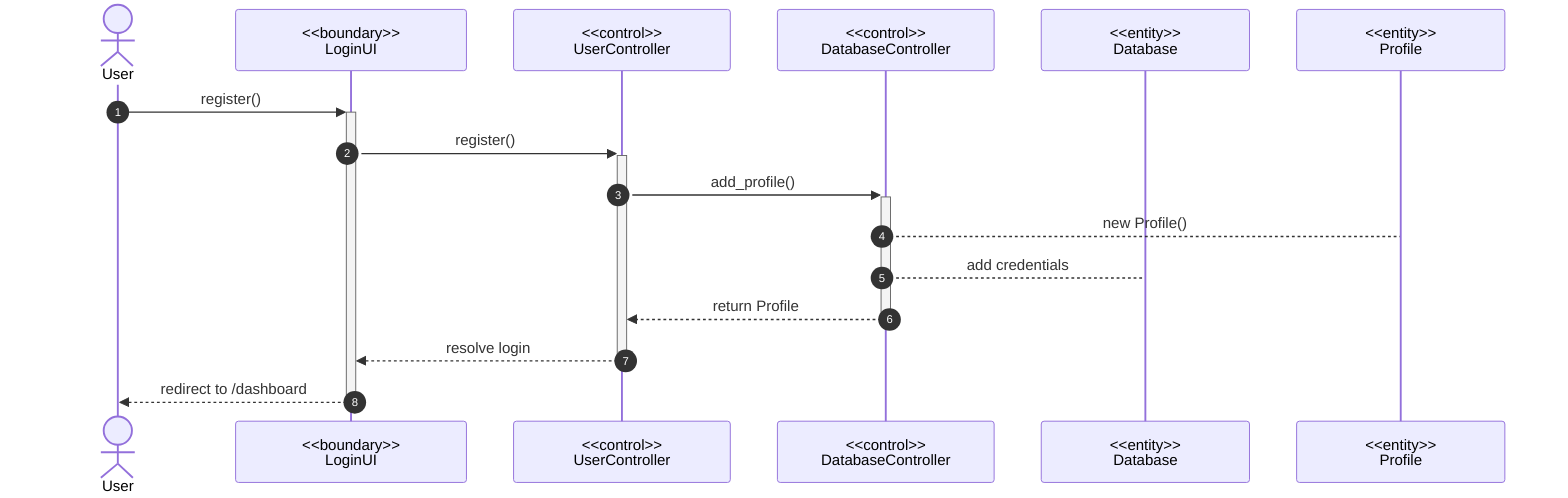 sequenceDiagram
    %% Scenario 1 - User creates an account on the application
    autonumber
    actor User
    participant LoginUI as #lt;#lt;boundary#gt;#gt;<br>LoginUI
    participant UserC as #lt;#lt;control#gt;#gt;<br>UserController
    participant DataC as #lt;#lt;control#gt;#gt;<br>DatabaseController
    participant Data as #lt;#lt;entity#gt;#gt;<br>Database
    participant Profile as #lt;#lt;entity#gt;#gt;<br>Profile
    User    ->>+    LoginUI : register()
    LoginUI ->>+    UserC   : register()
    UserC   ->>+    DataC   : add_profile()
    DataC   -->     Profile : new Profile()
    DataC   -->     Data    : add credentials
    DataC   -->>-   UserC   : return Profile
    UserC   -->>-   LoginUI : resolve login
    LoginUI -->>-   User    : redirect to /dashboard